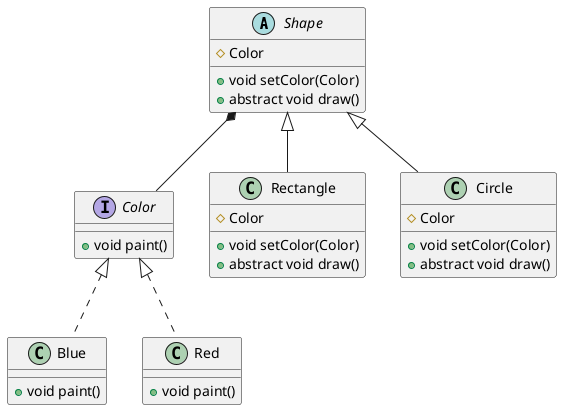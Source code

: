 @startuml

Shape *-- Color

abstract class Shape {
  #Color

  +void setColor(Color)
  +abstract void draw()
}

class Rectangle extends Shape {
  #Color

  +void setColor(Color)
  +abstract void draw()
}

class Circle extends Shape {
  #Color

  +void setColor(Color)
  +abstract void draw()
}

interface Color {
  +void paint()
}

class Blue implements Color {
  +void paint()
}

class Red implements Color {
  +void paint()
}

@enduml